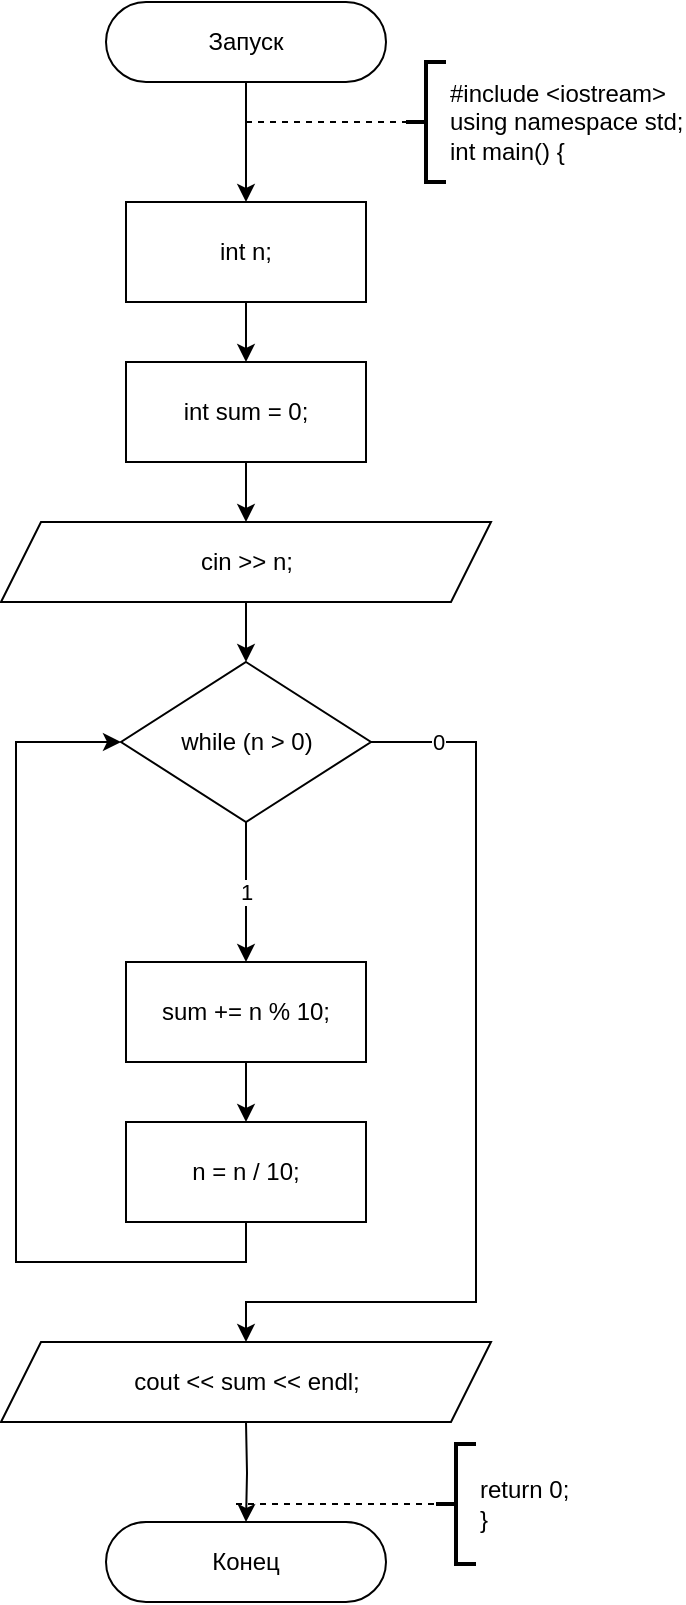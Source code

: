 <mxfile version="13.9.9" type="device"><diagram id="ZOiXxuBVlm9d3KsgEMzJ" name="Страница 1"><mxGraphModel dx="852" dy="494" grid="1" gridSize="10" guides="1" tooltips="1" connect="1" arrows="1" fold="1" page="1" pageScale="1" pageWidth="827" pageHeight="1169" math="0" shadow="0"><root><mxCell id="0"/><mxCell id="1" parent="0"/><mxCell id="2" style="edgeStyle=orthogonalEdgeStyle;rounded=0;orthogonalLoop=1;jettySize=auto;html=1;" parent="1" source="3" target="4" edge="1"><mxGeometry relative="1" as="geometry"/></mxCell><mxCell id="3" value="Запуск" style="rounded=1;whiteSpace=wrap;html=1;arcSize=50;" parent="1" vertex="1"><mxGeometry x="305" y="20" width="140" height="40" as="geometry"/></mxCell><mxCell id="195" style="edgeStyle=none;html=1;" parent="1" source="4" edge="1"><mxGeometry relative="1" as="geometry"><mxPoint x="375" y="200" as="targetPoint"/></mxGeometry></mxCell><mxCell id="4" value="int n;" style="rounded=0;whiteSpace=wrap;html=1;" parent="1" vertex="1"><mxGeometry x="315" y="120" width="120" height="50" as="geometry"/></mxCell><mxCell id="5" value="#include &amp;lt;iostream&amp;gt;&lt;br&gt;using namespace std;&lt;br&gt;int main() {" style="strokeWidth=2;html=1;shape=mxgraph.flowchart.annotation_2;align=left;labelPosition=right;pointerEvents=1;" parent="1" vertex="1"><mxGeometry x="455" y="50" width="20" height="60" as="geometry"/></mxCell><mxCell id="6" value="" style="endArrow=none;dashed=1;html=1;entryX=0;entryY=0.5;entryDx=0;entryDy=0;entryPerimeter=0;" parent="1" target="5" edge="1"><mxGeometry width="50" height="50" relative="1" as="geometry"><mxPoint x="375" y="80" as="sourcePoint"/><mxPoint x="465" y="70" as="targetPoint"/></mxGeometry></mxCell><mxCell id="7" value="Конец" style="rounded=1;whiteSpace=wrap;html=1;arcSize=50;" parent="1" vertex="1"><mxGeometry x="305" y="780" width="140" height="40" as="geometry"/></mxCell><mxCell id="10" value="return 0;&lt;br&gt;}" style="strokeWidth=2;html=1;shape=mxgraph.flowchart.annotation_2;align=left;labelPosition=right;pointerEvents=1;" parent="1" vertex="1"><mxGeometry x="470" y="741" width="20" height="60" as="geometry"/></mxCell><mxCell id="11" value="" style="endArrow=none;dashed=1;html=1;entryX=0;entryY=0.5;entryDx=0;entryDy=0;entryPerimeter=0;" parent="1" edge="1"><mxGeometry width="50" height="50" relative="1" as="geometry"><mxPoint x="370" y="771" as="sourcePoint"/><mxPoint x="470" y="771" as="targetPoint"/></mxGeometry></mxCell><mxCell id="179" style="edgeStyle=orthogonalEdgeStyle;rounded=0;html=1;entryX=0.5;entryY=0;entryDx=0;entryDy=0;" parent="1" target="7" edge="1"><mxGeometry relative="1" as="geometry"><mxPoint x="375" y="730" as="sourcePoint"/></mxGeometry></mxCell><mxCell id="236" style="edgeStyle=none;html=1;" parent="1" source="234" target="235" edge="1"><mxGeometry relative="1" as="geometry"/></mxCell><mxCell id="234" value="int sum = 0;" style="rounded=0;whiteSpace=wrap;html=1;" parent="1" vertex="1"><mxGeometry x="315" y="200" width="120" height="50" as="geometry"/></mxCell><mxCell id="238" style="edgeStyle=none;html=1;" parent="1" source="235" target="237" edge="1"><mxGeometry relative="1" as="geometry"/></mxCell><mxCell id="235" value="cin &amp;gt;&amp;gt; n;" style="shape=parallelogram;perimeter=parallelogramPerimeter;whiteSpace=wrap;html=1;fixedSize=1;" parent="1" vertex="1"><mxGeometry x="252.5" y="280" width="245" height="40" as="geometry"/></mxCell><mxCell id="240" value="1" style="edgeStyle=none;html=1;" parent="1" source="237" target="239" edge="1"><mxGeometry relative="1" as="geometry"/></mxCell><mxCell id="246" value="0" style="edgeStyle=orthogonalEdgeStyle;rounded=0;html=1;" parent="1" source="237" target="245" edge="1"><mxGeometry x="-0.861" relative="1" as="geometry"><Array as="points"><mxPoint x="490" y="390"/><mxPoint x="490" y="670"/><mxPoint x="375" y="670"/></Array><mxPoint x="1" as="offset"/></mxGeometry></mxCell><mxCell id="237" value="while (n &gt; 0)" style="rhombus;whiteSpace=wrap;html=1;" parent="1" vertex="1"><mxGeometry x="312.5" y="350" width="125" height="80" as="geometry"/></mxCell><mxCell id="242" style="edgeStyle=none;html=1;" parent="1" source="239" target="241" edge="1"><mxGeometry relative="1" as="geometry"/></mxCell><mxCell id="239" value="sum += n % 10;" style="rounded=0;whiteSpace=wrap;html=1;" parent="1" vertex="1"><mxGeometry x="315" y="500" width="120" height="50" as="geometry"/></mxCell><mxCell id="244" style="edgeStyle=orthogonalEdgeStyle;html=1;entryX=0;entryY=0.5;entryDx=0;entryDy=0;rounded=0;" parent="1" source="241" target="237" edge="1"><mxGeometry relative="1" as="geometry"><Array as="points"><mxPoint x="375" y="650"/><mxPoint x="260" y="650"/><mxPoint x="260" y="390"/></Array></mxGeometry></mxCell><mxCell id="241" value="n = n / 10;" style="rounded=0;whiteSpace=wrap;html=1;" parent="1" vertex="1"><mxGeometry x="315" y="580" width="120" height="50" as="geometry"/></mxCell><mxCell id="245" value="cout &lt;&lt; sum &lt;&lt; endl;" style="shape=parallelogram;perimeter=parallelogramPerimeter;whiteSpace=wrap;html=1;fixedSize=1;" parent="1" vertex="1"><mxGeometry x="252.5" y="690" width="245" height="40" as="geometry"/></mxCell></root></mxGraphModel></diagram></mxfile>
